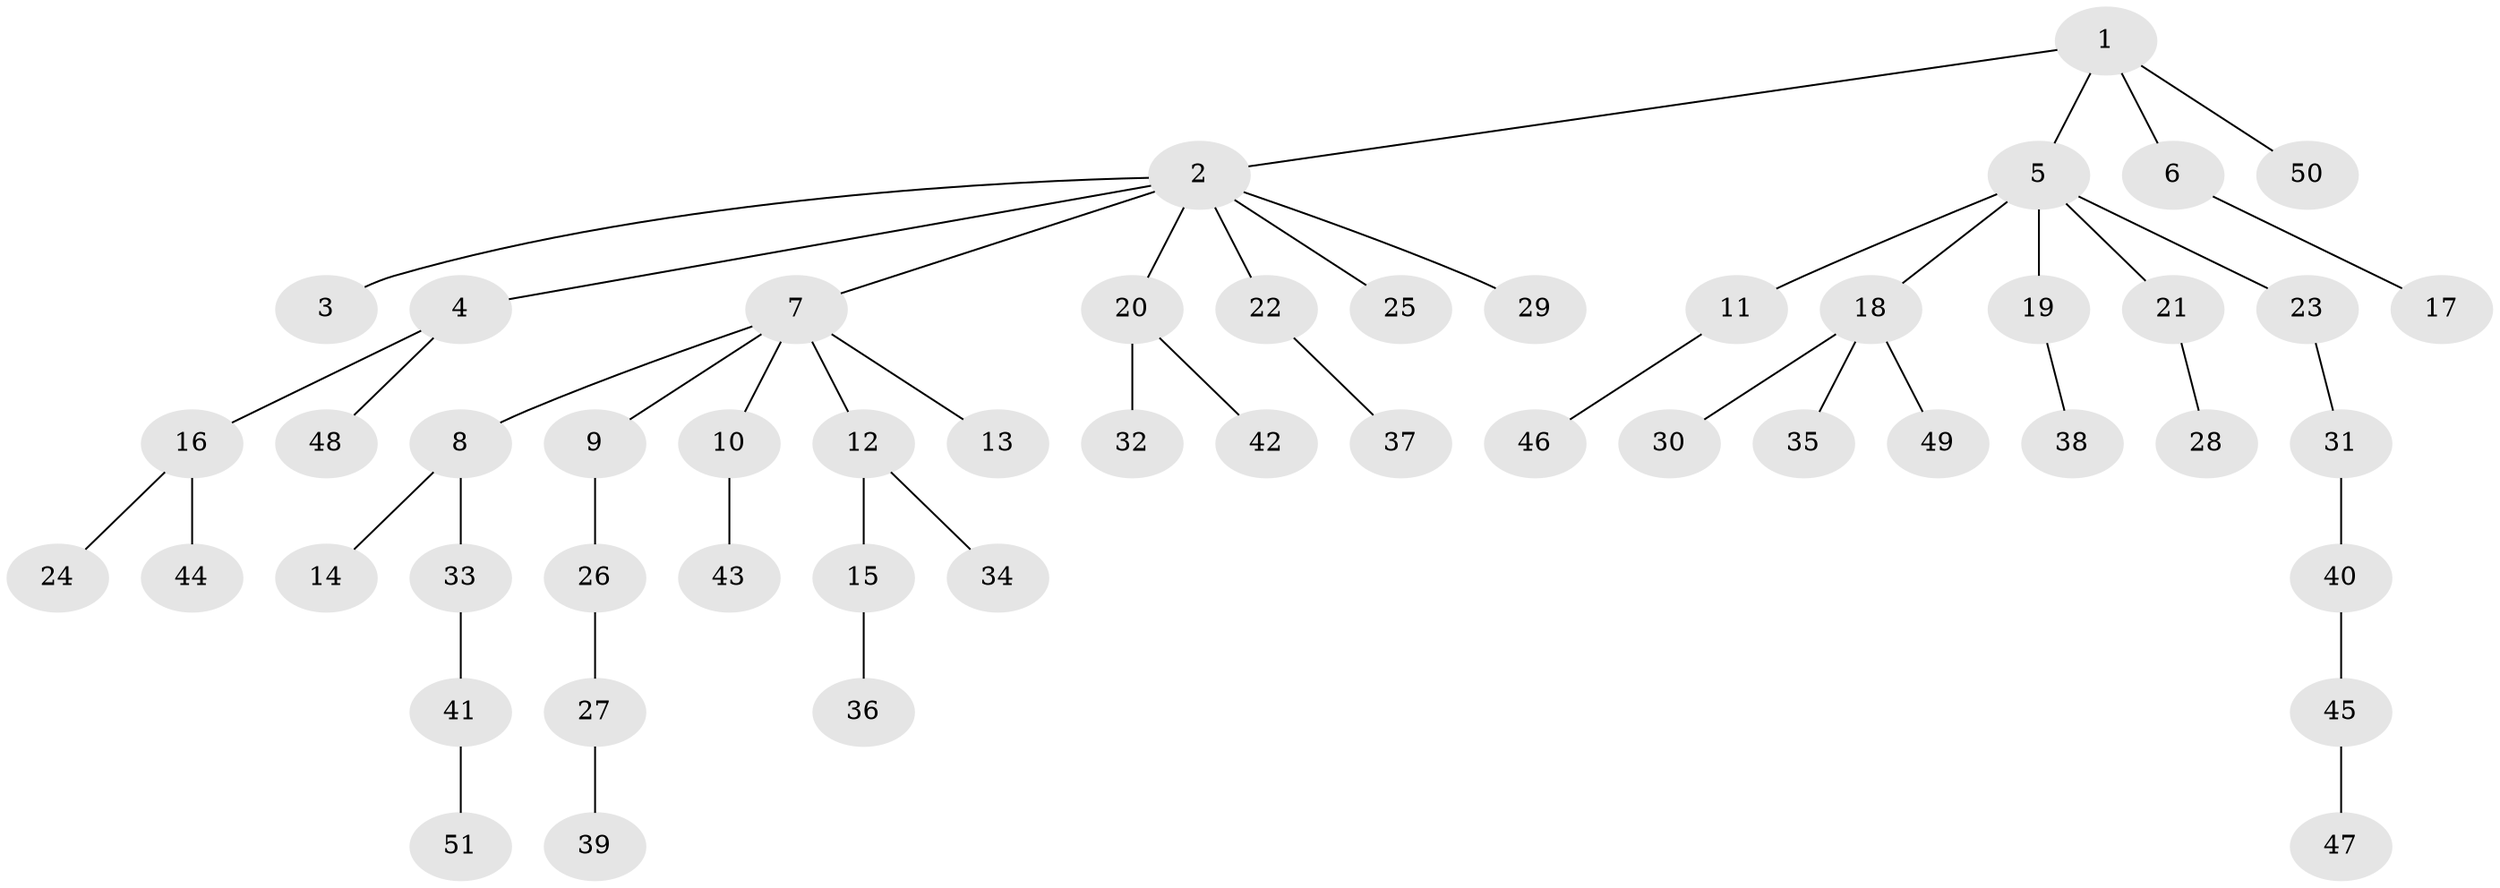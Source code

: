 // coarse degree distribution, {6: 0.09523809523809523, 1: 0.6190476190476191, 2: 0.19047619047619047, 4: 0.047619047619047616, 3: 0.047619047619047616}
// Generated by graph-tools (version 1.1) at 2025/37/03/04/25 23:37:21]
// undirected, 51 vertices, 50 edges
graph export_dot {
  node [color=gray90,style=filled];
  1;
  2;
  3;
  4;
  5;
  6;
  7;
  8;
  9;
  10;
  11;
  12;
  13;
  14;
  15;
  16;
  17;
  18;
  19;
  20;
  21;
  22;
  23;
  24;
  25;
  26;
  27;
  28;
  29;
  30;
  31;
  32;
  33;
  34;
  35;
  36;
  37;
  38;
  39;
  40;
  41;
  42;
  43;
  44;
  45;
  46;
  47;
  48;
  49;
  50;
  51;
  1 -- 2;
  1 -- 5;
  1 -- 6;
  1 -- 50;
  2 -- 3;
  2 -- 4;
  2 -- 7;
  2 -- 20;
  2 -- 22;
  2 -- 25;
  2 -- 29;
  4 -- 16;
  4 -- 48;
  5 -- 11;
  5 -- 18;
  5 -- 19;
  5 -- 21;
  5 -- 23;
  6 -- 17;
  7 -- 8;
  7 -- 9;
  7 -- 10;
  7 -- 12;
  7 -- 13;
  8 -- 14;
  8 -- 33;
  9 -- 26;
  10 -- 43;
  11 -- 46;
  12 -- 15;
  12 -- 34;
  15 -- 36;
  16 -- 24;
  16 -- 44;
  18 -- 30;
  18 -- 35;
  18 -- 49;
  19 -- 38;
  20 -- 32;
  20 -- 42;
  21 -- 28;
  22 -- 37;
  23 -- 31;
  26 -- 27;
  27 -- 39;
  31 -- 40;
  33 -- 41;
  40 -- 45;
  41 -- 51;
  45 -- 47;
}
